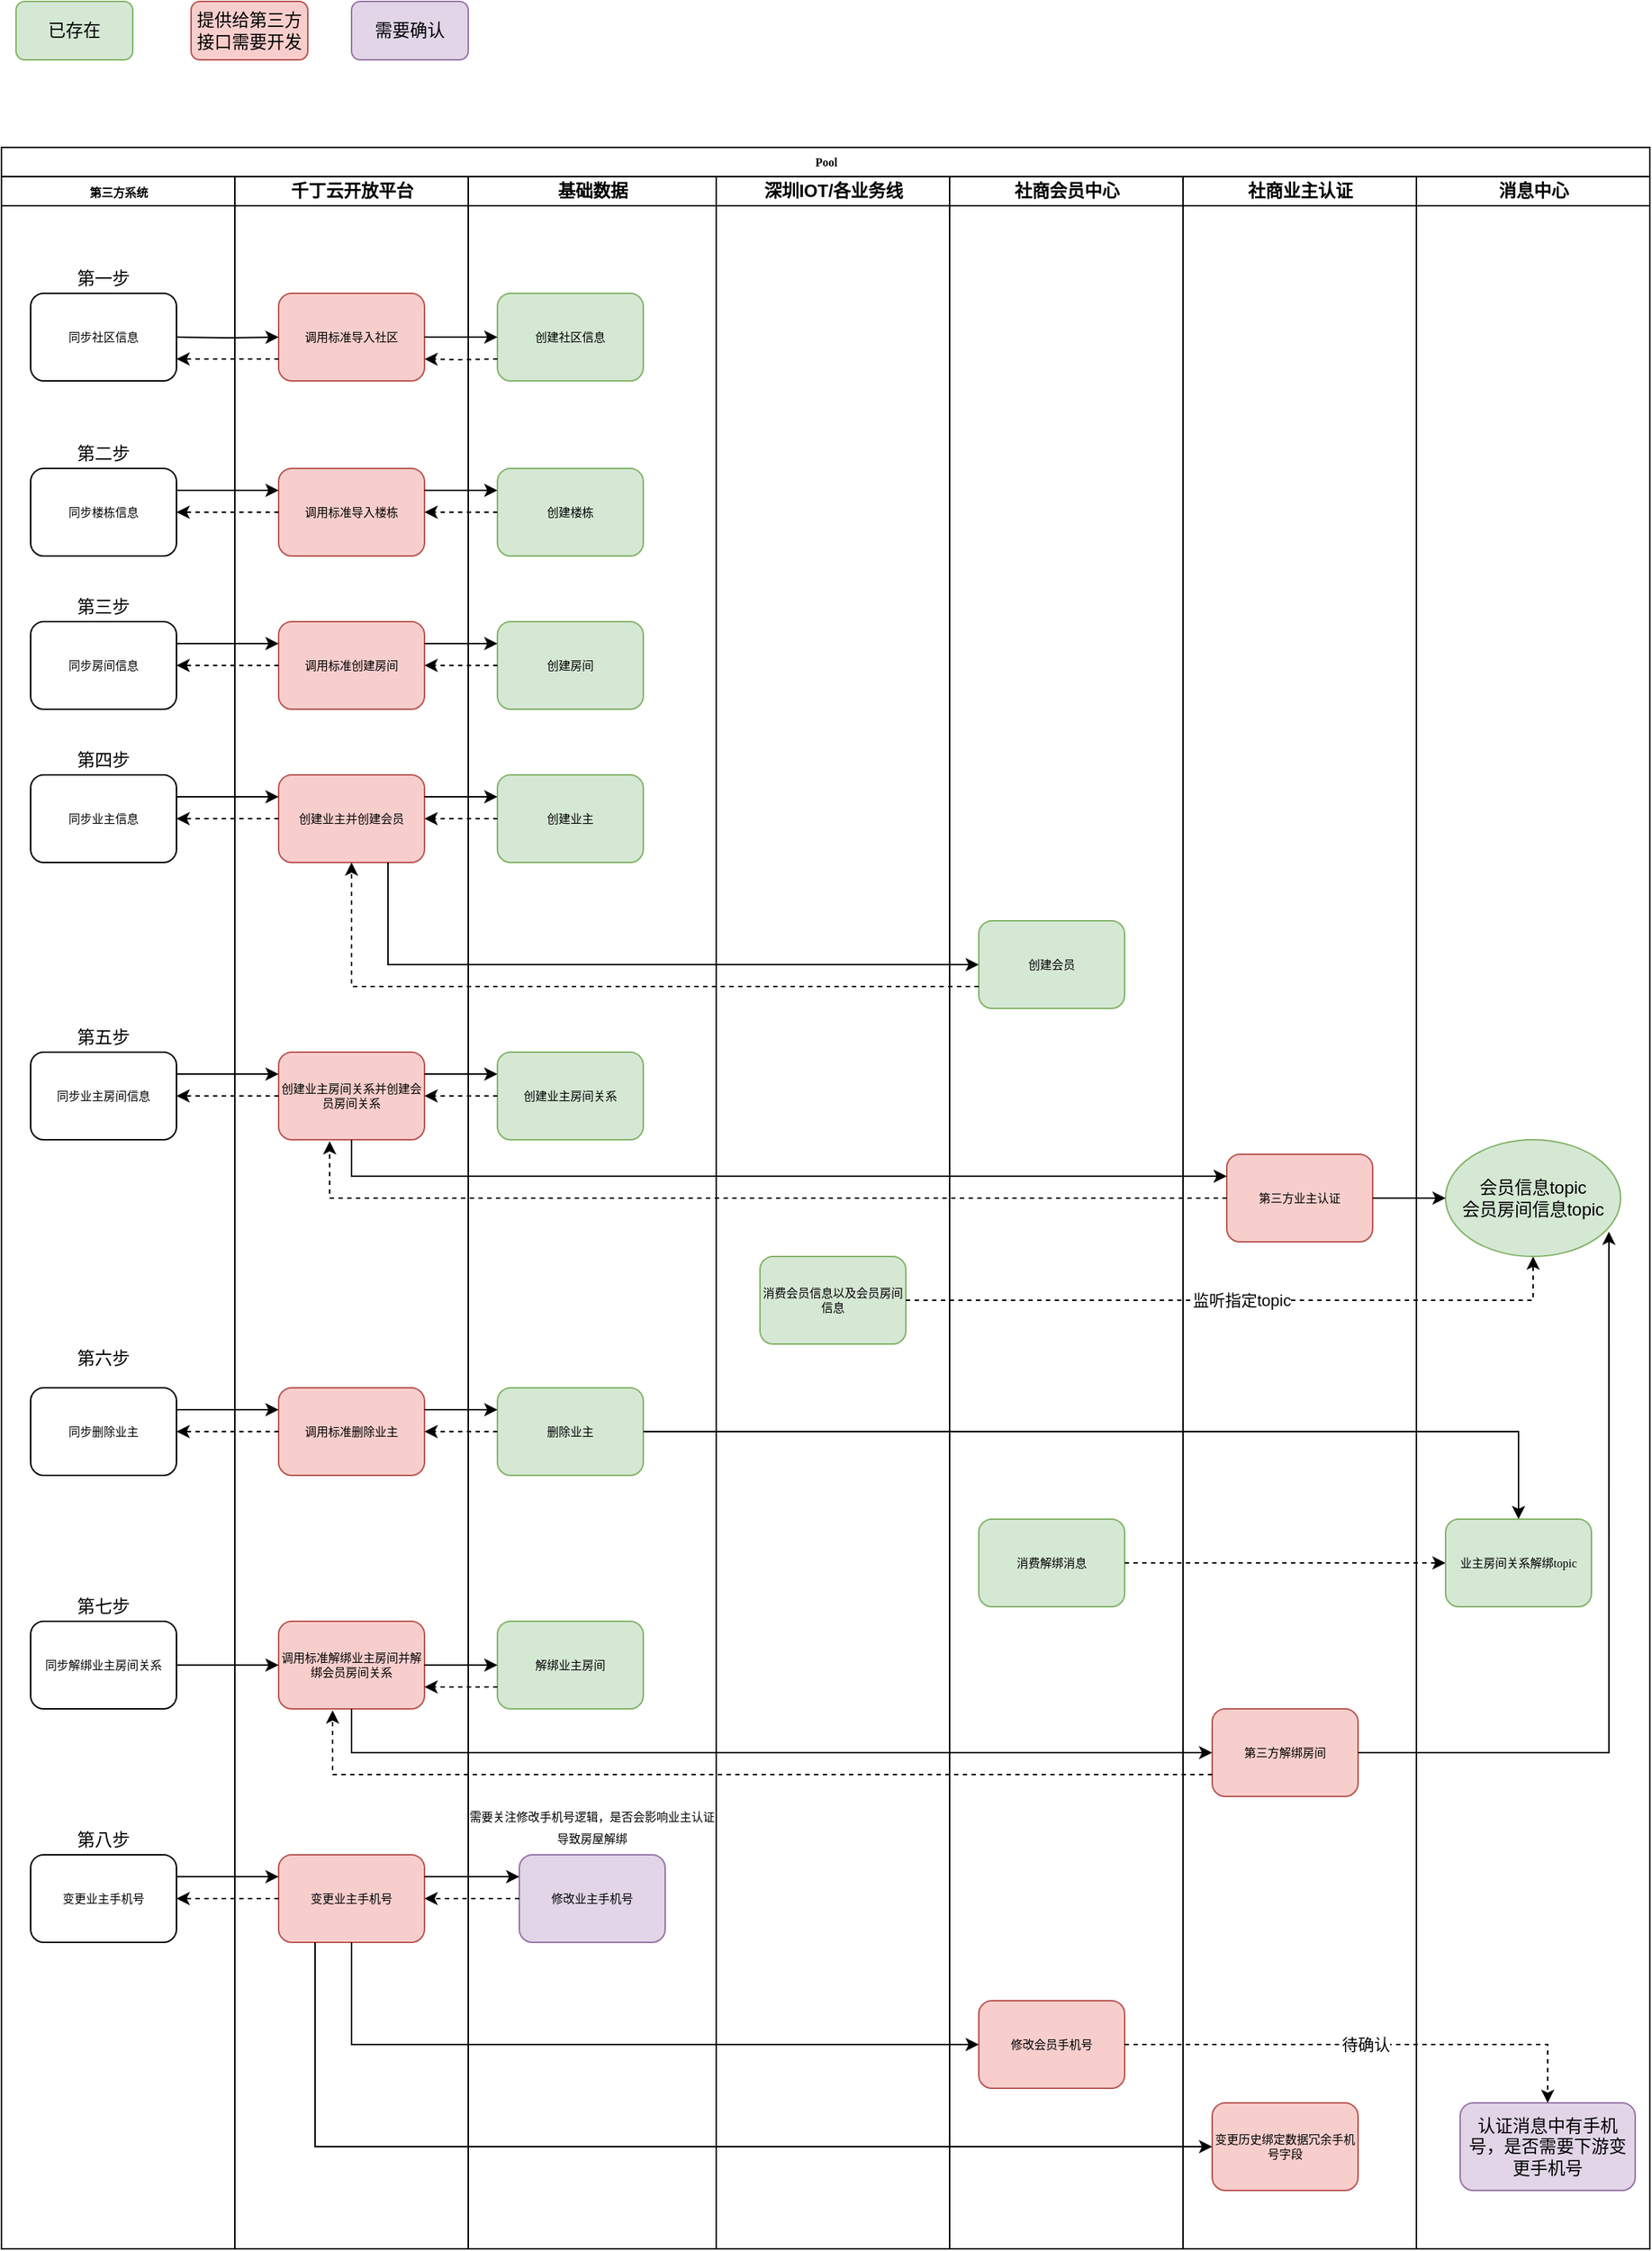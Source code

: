 <mxfile version="13.8.1" type="github"><diagram name="Page-1" id="74e2e168-ea6b-b213-b513-2b3c1d86103e"><mxGraphModel dx="1426" dy="714" grid="1" gridSize="10" guides="1" tooltips="1" connect="1" arrows="1" fold="1" page="1" pageScale="1" pageWidth="1100" pageHeight="850" background="#ffffff" math="0" shadow="0"><root><mxCell id="0"/><mxCell id="1" parent="0"/><mxCell id="lQ-Na-0P717WjLb3G3Y6-2" value="已存在" style="rounded=1;whiteSpace=wrap;html=1;fillColor=#d5e8d4;strokeColor=#82b366;" parent="1" vertex="1"><mxGeometry x="70" y="10" width="80" height="40" as="geometry"/></mxCell><mxCell id="lQ-Na-0P717WjLb3G3Y6-3" value="提供给第三方接口需要开发" style="rounded=1;whiteSpace=wrap;html=1;fillColor=#f8cecc;strokeColor=#b85450;" parent="1" vertex="1"><mxGeometry x="190" y="10" width="80" height="40" as="geometry"/></mxCell><mxCell id="lQ-Na-0P717WjLb3G3Y6-4" value="需要确认" style="rounded=1;whiteSpace=wrap;html=1;fillColor=#e1d5e7;strokeColor=#9673a6;" parent="1" vertex="1"><mxGeometry x="300" y="10" width="80" height="40" as="geometry"/></mxCell><mxCell id="77e6c97f196da883-1" value="Pool" style="swimlane;html=1;childLayout=stackLayout;startSize=20;rounded=0;shadow=0;labelBackgroundColor=none;strokeWidth=1;fontFamily=Verdana;fontSize=8;align=center;" parent="1" vertex="1"><mxGeometry x="60" y="110" width="1130" height="1440" as="geometry"/></mxCell><mxCell id="KJna1edvq92bwPcLwLJ1-3" value="&lt;font face=&quot;verdana&quot;&gt;&lt;span style=&quot;font-size: 8px&quot;&gt;第三方系统&lt;/span&gt;&lt;/font&gt;" style="swimlane;html=1;startSize=20;" parent="77e6c97f196da883-1" vertex="1"><mxGeometry y="20" width="160" height="1420" as="geometry"/></mxCell><mxCell id="KJna1edvq92bwPcLwLJ1-111" value="第七步" style="text;html=1;strokeColor=none;fillColor=none;align=center;verticalAlign=middle;whiteSpace=wrap;rounded=0;" parent="KJna1edvq92bwPcLwLJ1-3" vertex="1"><mxGeometry x="50" y="970" width="40" height="20" as="geometry"/></mxCell><mxCell id="KJna1edvq92bwPcLwLJ1-110" value="第六步" style="text;html=1;strokeColor=none;fillColor=none;align=center;verticalAlign=middle;whiteSpace=wrap;rounded=0;" parent="KJna1edvq92bwPcLwLJ1-3" vertex="1"><mxGeometry x="50" y="800" width="40" height="20" as="geometry"/></mxCell><mxCell id="KJna1edvq92bwPcLwLJ1-92" value="变更业主手机号" style="rounded=1;whiteSpace=wrap;html=1;shadow=0;labelBackgroundColor=none;strokeWidth=1;fontFamily=Verdana;fontSize=8;align=center;" parent="KJna1edvq92bwPcLwLJ1-3" vertex="1"><mxGeometry x="20" y="1150" width="100" height="60" as="geometry"/></mxCell><mxCell id="KJna1edvq92bwPcLwLJ1-82" value="同步解绑业主房间关系" style="rounded=1;whiteSpace=wrap;html=1;shadow=0;labelBackgroundColor=none;strokeWidth=1;fontFamily=Verdana;fontSize=8;align=center;" parent="KJna1edvq92bwPcLwLJ1-3" vertex="1"><mxGeometry x="20" y="990" width="100" height="60" as="geometry"/></mxCell><mxCell id="KJna1edvq92bwPcLwLJ1-70" value="同步删除业主" style="rounded=1;whiteSpace=wrap;html=1;shadow=0;labelBackgroundColor=none;strokeWidth=1;fontFamily=Verdana;fontSize=8;align=center;" parent="KJna1edvq92bwPcLwLJ1-3" vertex="1"><mxGeometry x="20" y="830" width="100" height="60" as="geometry"/></mxCell><mxCell id="KJna1edvq92bwPcLwLJ1-56" value="同步业主房间信息" style="rounded=1;whiteSpace=wrap;html=1;shadow=0;labelBackgroundColor=none;strokeWidth=1;fontFamily=Verdana;fontSize=8;align=center;" parent="KJna1edvq92bwPcLwLJ1-3" vertex="1"><mxGeometry x="20" y="600" width="100" height="60" as="geometry"/></mxCell><mxCell id="KJna1edvq92bwPcLwLJ1-47" value="第四步" style="text;html=1;strokeColor=none;fillColor=none;align=center;verticalAlign=middle;whiteSpace=wrap;rounded=0;" parent="KJna1edvq92bwPcLwLJ1-3" vertex="1"><mxGeometry x="50" y="390" width="40" height="20" as="geometry"/></mxCell><mxCell id="KJna1edvq92bwPcLwLJ1-46" value="第三步" style="text;html=1;strokeColor=none;fillColor=none;align=center;verticalAlign=middle;whiteSpace=wrap;rounded=0;" parent="KJna1edvq92bwPcLwLJ1-3" vertex="1"><mxGeometry x="50" y="285" width="40" height="20" as="geometry"/></mxCell><mxCell id="KJna1edvq92bwPcLwLJ1-28" value="同步业主信息" style="rounded=1;whiteSpace=wrap;html=1;shadow=0;labelBackgroundColor=none;strokeWidth=1;fontFamily=Verdana;fontSize=8;align=center;" parent="KJna1edvq92bwPcLwLJ1-3" vertex="1"><mxGeometry x="20" y="410" width="100" height="60" as="geometry"/></mxCell><mxCell id="KJna1edvq92bwPcLwLJ1-21" value="同步房间信息" style="rounded=1;whiteSpace=wrap;html=1;shadow=0;labelBackgroundColor=none;strokeWidth=1;fontFamily=Verdana;fontSize=8;align=center;" parent="KJna1edvq92bwPcLwLJ1-3" vertex="1"><mxGeometry x="20" y="305" width="100" height="60" as="geometry"/></mxCell><mxCell id="KJna1edvq92bwPcLwLJ1-14" value="同步楼栋信息" style="rounded=1;whiteSpace=wrap;html=1;shadow=0;labelBackgroundColor=none;strokeWidth=1;fontFamily=Verdana;fontSize=8;align=center;" parent="KJna1edvq92bwPcLwLJ1-3" vertex="1"><mxGeometry x="20" y="200" width="100" height="60" as="geometry"/></mxCell><mxCell id="KJna1edvq92bwPcLwLJ1-12" value="同步社区信息" style="rounded=1;whiteSpace=wrap;html=1;shadow=0;labelBackgroundColor=none;strokeWidth=1;fontFamily=Verdana;fontSize=8;align=center;" parent="KJna1edvq92bwPcLwLJ1-3" vertex="1"><mxGeometry x="20" y="80" width="100" height="60" as="geometry"/></mxCell><mxCell id="KJna1edvq92bwPcLwLJ1-38" value="第一步" style="text;html=1;strokeColor=none;fillColor=none;align=center;verticalAlign=middle;whiteSpace=wrap;rounded=0;" parent="KJna1edvq92bwPcLwLJ1-3" vertex="1"><mxGeometry x="50" y="60" width="40" height="20" as="geometry"/></mxCell><mxCell id="KJna1edvq92bwPcLwLJ1-45" value="第二步" style="text;html=1;strokeColor=none;fillColor=none;align=center;verticalAlign=middle;whiteSpace=wrap;rounded=0;" parent="KJna1edvq92bwPcLwLJ1-3" vertex="1"><mxGeometry x="50" y="180" width="40" height="20" as="geometry"/></mxCell><mxCell id="KJna1edvq92bwPcLwLJ1-109" value="第五步" style="text;html=1;strokeColor=none;fillColor=none;align=center;verticalAlign=middle;whiteSpace=wrap;rounded=0;" parent="KJna1edvq92bwPcLwLJ1-3" vertex="1"><mxGeometry x="50" y="580" width="40" height="20" as="geometry"/></mxCell><mxCell id="KJna1edvq92bwPcLwLJ1-112" value="第八步" style="text;html=1;strokeColor=none;fillColor=none;align=center;verticalAlign=middle;whiteSpace=wrap;rounded=0;" parent="KJna1edvq92bwPcLwLJ1-3" vertex="1"><mxGeometry x="50" y="1130" width="40" height="20" as="geometry"/></mxCell><mxCell id="77e6c97f196da883-3" value="千丁云开放平台" style="swimlane;html=1;startSize=20;" parent="77e6c97f196da883-1" vertex="1"><mxGeometry x="160" y="20" width="160" height="1420" as="geometry"/></mxCell><mxCell id="KJna1edvq92bwPcLwLJ1-57" value="创建业主房间关系并创建会员房间关系" style="rounded=1;whiteSpace=wrap;html=1;shadow=0;labelBackgroundColor=none;strokeWidth=1;fontFamily=Verdana;fontSize=8;align=center;fillColor=#f8cecc;strokeColor=#b85450;" parent="77e6c97f196da883-3" vertex="1"><mxGeometry x="30" y="600" width="100" height="60" as="geometry"/></mxCell><mxCell id="KJna1edvq92bwPcLwLJ1-32" value="创建业主并创建会员" style="rounded=1;whiteSpace=wrap;html=1;shadow=0;labelBackgroundColor=none;strokeWidth=1;fontFamily=Verdana;fontSize=8;align=center;fillColor=#f8cecc;strokeColor=#b85450;" parent="77e6c97f196da883-3" vertex="1"><mxGeometry x="30" y="410" width="100" height="60" as="geometry"/></mxCell><mxCell id="KJna1edvq92bwPcLwLJ1-22" value="调用标准创建房间" style="rounded=1;whiteSpace=wrap;html=1;shadow=0;labelBackgroundColor=none;strokeWidth=1;fontFamily=Verdana;fontSize=8;align=center;fillColor=#f8cecc;strokeColor=#b85450;" parent="77e6c97f196da883-3" vertex="1"><mxGeometry x="30" y="305" width="100" height="60" as="geometry"/></mxCell><mxCell id="KJna1edvq92bwPcLwLJ1-4" value="调用标准导入社区" style="rounded=1;whiteSpace=wrap;html=1;shadow=0;labelBackgroundColor=none;strokeWidth=1;fontFamily=Verdana;fontSize=8;align=center;fillColor=#f8cecc;strokeColor=#b85450;" parent="77e6c97f196da883-3" vertex="1"><mxGeometry x="30" y="80" width="100" height="60" as="geometry"/></mxCell><mxCell id="KJna1edvq92bwPcLwLJ1-15" value="调用标准导入楼栋" style="rounded=1;whiteSpace=wrap;html=1;shadow=0;labelBackgroundColor=none;strokeWidth=1;fontFamily=Verdana;fontSize=8;align=center;fillColor=#f8cecc;strokeColor=#b85450;" parent="77e6c97f196da883-3" vertex="1"><mxGeometry x="30" y="200" width="100" height="60" as="geometry"/></mxCell><mxCell id="KJna1edvq92bwPcLwLJ1-72" value="调用标准删除业主" style="rounded=1;whiteSpace=wrap;html=1;shadow=0;labelBackgroundColor=none;strokeWidth=1;fontFamily=Verdana;fontSize=8;align=center;fillColor=#f8cecc;strokeColor=#b85450;" parent="77e6c97f196da883-3" vertex="1"><mxGeometry x="30" y="830" width="100" height="60" as="geometry"/></mxCell><mxCell id="KJna1edvq92bwPcLwLJ1-83" value="调用标准解绑业主房间并解绑会员房间关系" style="rounded=1;whiteSpace=wrap;html=1;shadow=0;labelBackgroundColor=none;strokeWidth=1;fontFamily=Verdana;fontSize=8;align=center;fillColor=#f8cecc;strokeColor=#b85450;" parent="77e6c97f196da883-3" vertex="1"><mxGeometry x="30" y="990" width="100" height="60" as="geometry"/></mxCell><mxCell id="KJna1edvq92bwPcLwLJ1-93" value="变更业主手机号" style="rounded=1;whiteSpace=wrap;html=1;shadow=0;labelBackgroundColor=none;strokeWidth=1;fontFamily=Verdana;fontSize=8;align=center;fillColor=#f8cecc;strokeColor=#b85450;" parent="77e6c97f196da883-3" vertex="1"><mxGeometry x="30" y="1150" width="100" height="60" as="geometry"/></mxCell><mxCell id="77e6c97f196da883-4" value="基础数据" style="swimlane;html=1;startSize=20;" parent="77e6c97f196da883-1" vertex="1"><mxGeometry x="320" y="20" width="170" height="1420" as="geometry"/></mxCell><mxCell id="KJna1edvq92bwPcLwLJ1-85" value="解绑业主房间" style="rounded=1;whiteSpace=wrap;html=1;shadow=0;labelBackgroundColor=none;strokeWidth=1;fontFamily=Verdana;fontSize=8;align=center;fillColor=#d5e8d4;strokeColor=#82b366;" parent="77e6c97f196da883-4" vertex="1"><mxGeometry x="20" y="990" width="100" height="60" as="geometry"/></mxCell><mxCell id="KJna1edvq92bwPcLwLJ1-16" value="创建楼栋" style="rounded=1;whiteSpace=wrap;html=1;shadow=0;labelBackgroundColor=none;strokeWidth=1;fontFamily=Verdana;fontSize=8;align=center;fillColor=#d5e8d4;strokeColor=#82b366;" parent="77e6c97f196da883-4" vertex="1"><mxGeometry x="20" y="200" width="100" height="60" as="geometry"/></mxCell><mxCell id="KJna1edvq92bwPcLwLJ1-11" value="创建社区信息" style="rounded=1;whiteSpace=wrap;html=1;shadow=0;labelBackgroundColor=none;strokeWidth=1;fontFamily=Verdana;fontSize=8;align=center;fillColor=#d5e8d4;strokeColor=#82b366;" parent="77e6c97f196da883-4" vertex="1"><mxGeometry x="20" y="80" width="100" height="60" as="geometry"/></mxCell><mxCell id="KJna1edvq92bwPcLwLJ1-23" value="创建房间" style="rounded=1;whiteSpace=wrap;html=1;shadow=0;labelBackgroundColor=none;strokeWidth=1;fontFamily=Verdana;fontSize=8;align=center;fillColor=#d5e8d4;strokeColor=#82b366;" parent="77e6c97f196da883-4" vertex="1"><mxGeometry x="20" y="305" width="100" height="60" as="geometry"/></mxCell><mxCell id="KJna1edvq92bwPcLwLJ1-33" value="创建业主" style="rounded=1;whiteSpace=wrap;html=1;shadow=0;labelBackgroundColor=none;strokeWidth=1;fontFamily=Verdana;fontSize=8;align=center;fillColor=#d5e8d4;strokeColor=#82b366;" parent="77e6c97f196da883-4" vertex="1"><mxGeometry x="20" y="410" width="100" height="60" as="geometry"/></mxCell><mxCell id="KJna1edvq92bwPcLwLJ1-73" value="删除业主" style="rounded=1;whiteSpace=wrap;html=1;shadow=0;labelBackgroundColor=none;strokeWidth=1;fontFamily=Verdana;fontSize=8;align=center;fillColor=#d5e8d4;strokeColor=#82b366;" parent="77e6c97f196da883-4" vertex="1"><mxGeometry x="20" y="830" width="100" height="60" as="geometry"/></mxCell><mxCell id="gTNsOxyCg-WbIhTcmu8a-1" value="创建业主房间关系" style="rounded=1;whiteSpace=wrap;html=1;shadow=0;labelBackgroundColor=none;strokeWidth=1;fontFamily=Verdana;fontSize=8;align=center;fillColor=#d5e8d4;strokeColor=#82b366;" parent="77e6c97f196da883-4" vertex="1"><mxGeometry x="20" y="600" width="100" height="60" as="geometry"/></mxCell><mxCell id="KJna1edvq92bwPcLwLJ1-97" value="&lt;span style=&quot;font-family: &amp;#34;verdana&amp;#34; ; font-size: 8px&quot;&gt;需要关注修改手机号逻辑，是否会影响业主认证导致房屋解绑&lt;/span&gt;" style="text;html=1;strokeColor=none;fillColor=none;align=center;verticalAlign=middle;whiteSpace=wrap;rounded=0;" parent="77e6c97f196da883-4" vertex="1"><mxGeometry y="1120" width="170" height="20" as="geometry"/></mxCell><mxCell id="KJna1edvq92bwPcLwLJ1-98" value="修改业主手机号" style="rounded=1;whiteSpace=wrap;html=1;shadow=0;labelBackgroundColor=none;strokeWidth=1;fontFamily=Verdana;fontSize=8;align=center;fillColor=#e1d5e7;strokeColor=#9673a6;" parent="77e6c97f196da883-4" vertex="1"><mxGeometry x="35" y="1150" width="100" height="60" as="geometry"/></mxCell><mxCell id="77e6c97f196da883-5" value="深圳IOT/各业务线" style="swimlane;html=1;startSize=20;" parent="77e6c97f196da883-1" vertex="1"><mxGeometry x="490" y="20" width="160" height="1420" as="geometry"/></mxCell><mxCell id="KJna1edvq92bwPcLwLJ1-68" value="消费会员信息以及会员房间信息" style="rounded=1;whiteSpace=wrap;html=1;shadow=0;labelBackgroundColor=none;strokeWidth=1;fontFamily=Verdana;fontSize=8;align=center;fillColor=#d5e8d4;strokeColor=#82b366;" parent="77e6c97f196da883-5" vertex="1"><mxGeometry x="30" y="740" width="100" height="60" as="geometry"/></mxCell><mxCell id="77e6c97f196da883-6" value="社商会员中心" style="swimlane;html=1;startSize=20;" parent="77e6c97f196da883-1" vertex="1"><mxGeometry x="650" y="20" width="160" height="1420" as="geometry"/></mxCell><mxCell id="KJna1edvq92bwPcLwLJ1-50" value="创建会员" style="rounded=1;whiteSpace=wrap;html=1;shadow=0;labelBackgroundColor=none;strokeWidth=1;fontFamily=Verdana;fontSize=8;align=center;fillColor=#d5e8d4;strokeColor=#82b366;" parent="77e6c97f196da883-6" vertex="1"><mxGeometry x="20" y="510" width="100" height="60" as="geometry"/></mxCell><mxCell id="KJna1edvq92bwPcLwLJ1-80" value="消费解绑消息" style="rounded=1;whiteSpace=wrap;html=1;shadow=0;labelBackgroundColor=none;strokeWidth=1;fontFamily=Verdana;fontSize=8;align=center;fillColor=#d5e8d4;strokeColor=#82b366;" parent="77e6c97f196da883-6" vertex="1"><mxGeometry x="20" y="920" width="100" height="60" as="geometry"/></mxCell><mxCell id="KJna1edvq92bwPcLwLJ1-100" value="修改会员手机号" style="rounded=1;whiteSpace=wrap;html=1;shadow=0;labelBackgroundColor=none;strokeWidth=1;fontFamily=Verdana;fontSize=8;align=center;fillColor=#f8cecc;strokeColor=#b85450;" parent="77e6c97f196da883-6" vertex="1"><mxGeometry x="20" y="1250" width="100" height="60" as="geometry"/></mxCell><mxCell id="77e6c97f196da883-7" value="社商业主认证" style="swimlane;html=1;startSize=20;" parent="77e6c97f196da883-1" vertex="1"><mxGeometry x="810" y="20" width="160" height="1420" as="geometry"/></mxCell><mxCell id="KJna1edvq92bwPcLwLJ1-102" value="变更历史绑定数据冗余手机号字段" style="rounded=1;whiteSpace=wrap;html=1;shadow=0;labelBackgroundColor=none;strokeWidth=1;fontFamily=Verdana;fontSize=8;align=center;fillColor=#f8cecc;strokeColor=#b85450;" parent="77e6c97f196da883-7" vertex="1"><mxGeometry x="20" y="1320" width="100" height="60" as="geometry"/></mxCell><mxCell id="KJna1edvq92bwPcLwLJ1-87" value="第三方解绑房间" style="rounded=1;whiteSpace=wrap;html=1;shadow=0;labelBackgroundColor=none;strokeWidth=1;fontFamily=Verdana;fontSize=8;align=center;fillColor=#f8cecc;strokeColor=#b85450;" parent="77e6c97f196da883-7" vertex="1"><mxGeometry x="20" y="1050" width="100" height="60" as="geometry"/></mxCell><mxCell id="KJna1edvq92bwPcLwLJ1-58" value="第三方业主认证" style="rounded=1;whiteSpace=wrap;html=1;shadow=0;labelBackgroundColor=none;strokeWidth=1;fontFamily=Verdana;fontSize=8;align=center;fillColor=#f8cecc;strokeColor=#b85450;" parent="77e6c97f196da883-7" vertex="1"><mxGeometry x="30" y="670" width="100" height="60" as="geometry"/></mxCell><mxCell id="KJna1edvq92bwPcLwLJ1-6" value="" style="edgeStyle=orthogonalEdgeStyle;rounded=0;orthogonalLoop=1;jettySize=auto;html=1;exitX=1;exitY=0.5;exitDx=0;exitDy=0;" parent="77e6c97f196da883-1" target="KJna1edvq92bwPcLwLJ1-4" edge="1"><mxGeometry relative="1" as="geometry"><mxPoint x="120" y="130" as="sourcePoint"/></mxGeometry></mxCell><mxCell id="KJna1edvq92bwPcLwLJ1-8" style="edgeStyle=orthogonalEdgeStyle;rounded=0;orthogonalLoop=1;jettySize=auto;html=1;exitX=1;exitY=0.5;exitDx=0;exitDy=0;entryX=0;entryY=0.5;entryDx=0;entryDy=0;" parent="77e6c97f196da883-1" source="KJna1edvq92bwPcLwLJ1-4" edge="1"><mxGeometry relative="1" as="geometry"><mxPoint x="340" y="130" as="targetPoint"/></mxGeometry></mxCell><mxCell id="KJna1edvq92bwPcLwLJ1-9" style="edgeStyle=orthogonalEdgeStyle;rounded=0;orthogonalLoop=1;jettySize=auto;html=1;exitX=0;exitY=0.75;exitDx=0;exitDy=0;entryX=1;entryY=0.75;entryDx=0;entryDy=0;dashed=1;" parent="77e6c97f196da883-1" target="KJna1edvq92bwPcLwLJ1-4" edge="1"><mxGeometry relative="1" as="geometry"><mxPoint x="340" y="145" as="sourcePoint"/></mxGeometry></mxCell><mxCell id="KJna1edvq92bwPcLwLJ1-13" style="edgeStyle=orthogonalEdgeStyle;rounded=0;orthogonalLoop=1;jettySize=auto;html=1;exitX=0;exitY=0.75;exitDx=0;exitDy=0;entryX=1;entryY=0.75;entryDx=0;entryDy=0;dashed=1;" parent="77e6c97f196da883-1" source="KJna1edvq92bwPcLwLJ1-4" target="KJna1edvq92bwPcLwLJ1-12" edge="1"><mxGeometry relative="1" as="geometry"/></mxCell><mxCell id="KJna1edvq92bwPcLwLJ1-17" style="edgeStyle=orthogonalEdgeStyle;rounded=0;orthogonalLoop=1;jettySize=auto;html=1;exitX=1;exitY=0.25;exitDx=0;exitDy=0;entryX=0;entryY=0.25;entryDx=0;entryDy=0;" parent="77e6c97f196da883-1" source="KJna1edvq92bwPcLwLJ1-14" target="KJna1edvq92bwPcLwLJ1-15" edge="1"><mxGeometry relative="1" as="geometry"/></mxCell><mxCell id="KJna1edvq92bwPcLwLJ1-18" style="edgeStyle=orthogonalEdgeStyle;rounded=0;orthogonalLoop=1;jettySize=auto;html=1;exitX=1;exitY=0.25;exitDx=0;exitDy=0;entryX=0;entryY=0.25;entryDx=0;entryDy=0;" parent="77e6c97f196da883-1" source="KJna1edvq92bwPcLwLJ1-15" target="KJna1edvq92bwPcLwLJ1-16" edge="1"><mxGeometry relative="1" as="geometry"/></mxCell><mxCell id="KJna1edvq92bwPcLwLJ1-19" style="edgeStyle=orthogonalEdgeStyle;rounded=0;orthogonalLoop=1;jettySize=auto;html=1;exitX=0;exitY=0.5;exitDx=0;exitDy=0;entryX=1;entryY=0.5;entryDx=0;entryDy=0;dashed=1;" parent="77e6c97f196da883-1" source="KJna1edvq92bwPcLwLJ1-16" target="KJna1edvq92bwPcLwLJ1-15" edge="1"><mxGeometry relative="1" as="geometry"/></mxCell><mxCell id="KJna1edvq92bwPcLwLJ1-20" style="edgeStyle=orthogonalEdgeStyle;rounded=0;orthogonalLoop=1;jettySize=auto;html=1;exitX=0;exitY=0.5;exitDx=0;exitDy=0;entryX=1;entryY=0.5;entryDx=0;entryDy=0;dashed=1;" parent="77e6c97f196da883-1" source="KJna1edvq92bwPcLwLJ1-15" target="KJna1edvq92bwPcLwLJ1-14" edge="1"><mxGeometry relative="1" as="geometry"/></mxCell><mxCell id="KJna1edvq92bwPcLwLJ1-24" style="edgeStyle=orthogonalEdgeStyle;rounded=0;orthogonalLoop=1;jettySize=auto;html=1;exitX=1;exitY=0.25;exitDx=0;exitDy=0;entryX=0;entryY=0.25;entryDx=0;entryDy=0;" parent="77e6c97f196da883-1" source="KJna1edvq92bwPcLwLJ1-21" target="KJna1edvq92bwPcLwLJ1-22" edge="1"><mxGeometry relative="1" as="geometry"/></mxCell><mxCell id="KJna1edvq92bwPcLwLJ1-25" style="edgeStyle=orthogonalEdgeStyle;rounded=0;orthogonalLoop=1;jettySize=auto;html=1;exitX=1;exitY=0.25;exitDx=0;exitDy=0;entryX=0;entryY=0.25;entryDx=0;entryDy=0;" parent="77e6c97f196da883-1" source="KJna1edvq92bwPcLwLJ1-22" target="KJna1edvq92bwPcLwLJ1-23" edge="1"><mxGeometry relative="1" as="geometry"/></mxCell><mxCell id="KJna1edvq92bwPcLwLJ1-26" style="edgeStyle=orthogonalEdgeStyle;rounded=0;orthogonalLoop=1;jettySize=auto;html=1;exitX=0;exitY=0.5;exitDx=0;exitDy=0;dashed=1;" parent="77e6c97f196da883-1" source="KJna1edvq92bwPcLwLJ1-23" target="KJna1edvq92bwPcLwLJ1-22" edge="1"><mxGeometry relative="1" as="geometry"/></mxCell><mxCell id="KJna1edvq92bwPcLwLJ1-27" style="edgeStyle=orthogonalEdgeStyle;rounded=0;orthogonalLoop=1;jettySize=auto;html=1;exitX=0;exitY=0.5;exitDx=0;exitDy=0;dashed=1;" parent="77e6c97f196da883-1" source="KJna1edvq92bwPcLwLJ1-22" target="KJna1edvq92bwPcLwLJ1-21" edge="1"><mxGeometry relative="1" as="geometry"/></mxCell><mxCell id="KJna1edvq92bwPcLwLJ1-34" style="edgeStyle=orthogonalEdgeStyle;rounded=0;orthogonalLoop=1;jettySize=auto;html=1;exitX=1;exitY=0.25;exitDx=0;exitDy=0;entryX=0;entryY=0.25;entryDx=0;entryDy=0;" parent="77e6c97f196da883-1" source="KJna1edvq92bwPcLwLJ1-28" target="KJna1edvq92bwPcLwLJ1-32" edge="1"><mxGeometry relative="1" as="geometry"/></mxCell><mxCell id="KJna1edvq92bwPcLwLJ1-35" style="edgeStyle=orthogonalEdgeStyle;rounded=0;orthogonalLoop=1;jettySize=auto;html=1;exitX=1;exitY=0.25;exitDx=0;exitDy=0;entryX=0;entryY=0.25;entryDx=0;entryDy=0;" parent="77e6c97f196da883-1" source="KJna1edvq92bwPcLwLJ1-32" target="KJna1edvq92bwPcLwLJ1-33" edge="1"><mxGeometry relative="1" as="geometry"/></mxCell><mxCell id="KJna1edvq92bwPcLwLJ1-36" style="edgeStyle=orthogonalEdgeStyle;rounded=0;orthogonalLoop=1;jettySize=auto;html=1;exitX=0;exitY=0.5;exitDx=0;exitDy=0;entryX=1;entryY=0.5;entryDx=0;entryDy=0;dashed=1;" parent="77e6c97f196da883-1" source="KJna1edvq92bwPcLwLJ1-33" target="KJna1edvq92bwPcLwLJ1-32" edge="1"><mxGeometry relative="1" as="geometry"/></mxCell><mxCell id="KJna1edvq92bwPcLwLJ1-37" style="edgeStyle=orthogonalEdgeStyle;rounded=0;orthogonalLoop=1;jettySize=auto;html=1;exitX=0;exitY=0.5;exitDx=0;exitDy=0;entryX=1;entryY=0.5;entryDx=0;entryDy=0;dashed=1;" parent="77e6c97f196da883-1" source="KJna1edvq92bwPcLwLJ1-32" target="KJna1edvq92bwPcLwLJ1-28" edge="1"><mxGeometry relative="1" as="geometry"/></mxCell><mxCell id="KJna1edvq92bwPcLwLJ1-59" style="edgeStyle=orthogonalEdgeStyle;rounded=0;orthogonalLoop=1;jettySize=auto;html=1;exitX=1;exitY=0.25;exitDx=0;exitDy=0;entryX=0;entryY=0.25;entryDx=0;entryDy=0;" parent="77e6c97f196da883-1" source="KJna1edvq92bwPcLwLJ1-56" target="KJna1edvq92bwPcLwLJ1-57" edge="1"><mxGeometry relative="1" as="geometry"/></mxCell><mxCell id="KJna1edvq92bwPcLwLJ1-62" style="edgeStyle=orthogonalEdgeStyle;rounded=0;orthogonalLoop=1;jettySize=auto;html=1;exitX=0;exitY=0.5;exitDx=0;exitDy=0;dashed=1;" parent="77e6c97f196da883-1" source="KJna1edvq92bwPcLwLJ1-57" target="KJna1edvq92bwPcLwLJ1-56" edge="1"><mxGeometry relative="1" as="geometry"/></mxCell><mxCell id="KJna1edvq92bwPcLwLJ1-63" style="edgeStyle=orthogonalEdgeStyle;rounded=0;orthogonalLoop=1;jettySize=auto;html=1;exitX=0.75;exitY=1;exitDx=0;exitDy=0;entryX=0;entryY=0.5;entryDx=0;entryDy=0;" parent="77e6c97f196da883-1" source="KJna1edvq92bwPcLwLJ1-32" target="KJna1edvq92bwPcLwLJ1-50" edge="1"><mxGeometry relative="1" as="geometry"><mxPoint x="640" y="560" as="targetPoint"/></mxGeometry></mxCell><mxCell id="KJna1edvq92bwPcLwLJ1-64" style="edgeStyle=orthogonalEdgeStyle;rounded=0;orthogonalLoop=1;jettySize=auto;html=1;exitX=0;exitY=0.75;exitDx=0;exitDy=0;entryX=0.5;entryY=1;entryDx=0;entryDy=0;dashed=1;" parent="77e6c97f196da883-1" source="KJna1edvq92bwPcLwLJ1-50" target="KJna1edvq92bwPcLwLJ1-32" edge="1"><mxGeometry relative="1" as="geometry"/></mxCell><mxCell id="KJna1edvq92bwPcLwLJ1-69" value="监听指定topic" style="edgeStyle=orthogonalEdgeStyle;rounded=0;orthogonalLoop=1;jettySize=auto;html=1;exitX=1;exitY=0.5;exitDx=0;exitDy=0;entryX=0.5;entryY=1;entryDx=0;entryDy=0;dashed=1;" parent="77e6c97f196da883-1" source="KJna1edvq92bwPcLwLJ1-68" target="KJna1edvq92bwPcLwLJ1-65" edge="1"><mxGeometry relative="1" as="geometry"/></mxCell><mxCell id="KJna1edvq92bwPcLwLJ1-74" style="edgeStyle=orthogonalEdgeStyle;rounded=0;orthogonalLoop=1;jettySize=auto;html=1;exitX=1;exitY=0.25;exitDx=0;exitDy=0;entryX=0;entryY=0.25;entryDx=0;entryDy=0;" parent="77e6c97f196da883-1" source="KJna1edvq92bwPcLwLJ1-70" target="KJna1edvq92bwPcLwLJ1-72" edge="1"><mxGeometry relative="1" as="geometry"/></mxCell><mxCell id="KJna1edvq92bwPcLwLJ1-75" style="edgeStyle=orthogonalEdgeStyle;rounded=0;orthogonalLoop=1;jettySize=auto;html=1;exitX=1;exitY=0.25;exitDx=0;exitDy=0;entryX=0;entryY=0.25;entryDx=0;entryDy=0;" parent="77e6c97f196da883-1" source="KJna1edvq92bwPcLwLJ1-72" target="KJna1edvq92bwPcLwLJ1-73" edge="1"><mxGeometry relative="1" as="geometry"/></mxCell><mxCell id="KJna1edvq92bwPcLwLJ1-77" style="edgeStyle=orthogonalEdgeStyle;rounded=0;orthogonalLoop=1;jettySize=auto;html=1;exitX=1;exitY=0.5;exitDx=0;exitDy=0;entryX=0.5;entryY=0;entryDx=0;entryDy=0;" parent="77e6c97f196da883-1" source="KJna1edvq92bwPcLwLJ1-73" target="KJna1edvq92bwPcLwLJ1-76" edge="1"><mxGeometry relative="1" as="geometry"/></mxCell><mxCell id="KJna1edvq92bwPcLwLJ1-78" style="edgeStyle=orthogonalEdgeStyle;rounded=0;orthogonalLoop=1;jettySize=auto;html=1;exitX=0;exitY=0.5;exitDx=0;exitDy=0;entryX=1;entryY=0.5;entryDx=0;entryDy=0;dashed=1;" parent="77e6c97f196da883-1" source="KJna1edvq92bwPcLwLJ1-73" target="KJna1edvq92bwPcLwLJ1-72" edge="1"><mxGeometry relative="1" as="geometry"/></mxCell><mxCell id="KJna1edvq92bwPcLwLJ1-79" style="edgeStyle=orthogonalEdgeStyle;rounded=0;orthogonalLoop=1;jettySize=auto;html=1;exitX=0;exitY=0.5;exitDx=0;exitDy=0;entryX=1;entryY=0.5;entryDx=0;entryDy=0;dashed=1;" parent="77e6c97f196da883-1" source="KJna1edvq92bwPcLwLJ1-72" target="KJna1edvq92bwPcLwLJ1-70" edge="1"><mxGeometry relative="1" as="geometry"/></mxCell><mxCell id="KJna1edvq92bwPcLwLJ1-81" style="edgeStyle=orthogonalEdgeStyle;rounded=0;orthogonalLoop=1;jettySize=auto;html=1;exitX=1;exitY=0.5;exitDx=0;exitDy=0;entryX=0;entryY=0.5;entryDx=0;entryDy=0;dashed=1;" parent="77e6c97f196da883-1" source="KJna1edvq92bwPcLwLJ1-80" target="KJna1edvq92bwPcLwLJ1-76" edge="1"><mxGeometry relative="1" as="geometry"/></mxCell><mxCell id="KJna1edvq92bwPcLwLJ1-84" style="edgeStyle=orthogonalEdgeStyle;rounded=0;orthogonalLoop=1;jettySize=auto;html=1;exitX=1;exitY=0.5;exitDx=0;exitDy=0;" parent="77e6c97f196da883-1" source="KJna1edvq92bwPcLwLJ1-82" target="KJna1edvq92bwPcLwLJ1-83" edge="1"><mxGeometry relative="1" as="geometry"/></mxCell><mxCell id="KJna1edvq92bwPcLwLJ1-86" style="edgeStyle=orthogonalEdgeStyle;rounded=0;orthogonalLoop=1;jettySize=auto;html=1;exitX=1;exitY=0.5;exitDx=0;exitDy=0;entryX=0;entryY=0.5;entryDx=0;entryDy=0;" parent="77e6c97f196da883-1" source="KJna1edvq92bwPcLwLJ1-83" target="KJna1edvq92bwPcLwLJ1-85" edge="1"><mxGeometry relative="1" as="geometry"/></mxCell><mxCell id="KJna1edvq92bwPcLwLJ1-88" style="edgeStyle=orthogonalEdgeStyle;rounded=0;orthogonalLoop=1;jettySize=auto;html=1;exitX=0.5;exitY=1;exitDx=0;exitDy=0;entryX=0;entryY=0.5;entryDx=0;entryDy=0;" parent="77e6c97f196da883-1" source="KJna1edvq92bwPcLwLJ1-83" target="KJna1edvq92bwPcLwLJ1-87" edge="1"><mxGeometry relative="1" as="geometry"/></mxCell><mxCell id="KJna1edvq92bwPcLwLJ1-90" style="edgeStyle=orthogonalEdgeStyle;rounded=0;orthogonalLoop=1;jettySize=auto;html=1;exitX=0;exitY=0.75;exitDx=0;exitDy=0;entryX=1;entryY=0.75;entryDx=0;entryDy=0;dashed=1;" parent="77e6c97f196da883-1" source="KJna1edvq92bwPcLwLJ1-85" target="KJna1edvq92bwPcLwLJ1-83" edge="1"><mxGeometry relative="1" as="geometry"/></mxCell><mxCell id="KJna1edvq92bwPcLwLJ1-91" style="edgeStyle=orthogonalEdgeStyle;rounded=0;orthogonalLoop=1;jettySize=auto;html=1;exitX=0;exitY=0.75;exitDx=0;exitDy=0;entryX=0.37;entryY=1.017;entryDx=0;entryDy=0;entryPerimeter=0;dashed=1;" parent="77e6c97f196da883-1" source="KJna1edvq92bwPcLwLJ1-87" target="KJna1edvq92bwPcLwLJ1-83" edge="1"><mxGeometry relative="1" as="geometry"/></mxCell><mxCell id="KJna1edvq92bwPcLwLJ1-94" style="edgeStyle=orthogonalEdgeStyle;rounded=0;orthogonalLoop=1;jettySize=auto;html=1;exitX=1;exitY=0.25;exitDx=0;exitDy=0;entryX=0;entryY=0.25;entryDx=0;entryDy=0;" parent="77e6c97f196da883-1" source="KJna1edvq92bwPcLwLJ1-92" target="KJna1edvq92bwPcLwLJ1-93" edge="1"><mxGeometry relative="1" as="geometry"/></mxCell><mxCell id="KJna1edvq92bwPcLwLJ1-99" style="edgeStyle=orthogonalEdgeStyle;rounded=0;orthogonalLoop=1;jettySize=auto;html=1;exitX=1;exitY=0.25;exitDx=0;exitDy=0;entryX=0;entryY=0.25;entryDx=0;entryDy=0;" parent="77e6c97f196da883-1" source="KJna1edvq92bwPcLwLJ1-93" target="KJna1edvq92bwPcLwLJ1-98" edge="1"><mxGeometry relative="1" as="geometry"/></mxCell><mxCell id="KJna1edvq92bwPcLwLJ1-101" style="edgeStyle=orthogonalEdgeStyle;rounded=0;orthogonalLoop=1;jettySize=auto;html=1;exitX=0.5;exitY=1;exitDx=0;exitDy=0;entryX=0;entryY=0.5;entryDx=0;entryDy=0;" parent="77e6c97f196da883-1" source="KJna1edvq92bwPcLwLJ1-93" target="KJna1edvq92bwPcLwLJ1-100" edge="1"><mxGeometry relative="1" as="geometry"/></mxCell><mxCell id="KJna1edvq92bwPcLwLJ1-103" style="edgeStyle=orthogonalEdgeStyle;rounded=0;orthogonalLoop=1;jettySize=auto;html=1;exitX=0.25;exitY=1;exitDx=0;exitDy=0;entryX=0;entryY=0.5;entryDx=0;entryDy=0;" parent="77e6c97f196da883-1" source="KJna1edvq92bwPcLwLJ1-93" target="KJna1edvq92bwPcLwLJ1-102" edge="1"><mxGeometry relative="1" as="geometry"/></mxCell><mxCell id="KJna1edvq92bwPcLwLJ1-104" style="edgeStyle=orthogonalEdgeStyle;rounded=0;orthogonalLoop=1;jettySize=auto;html=1;exitX=0;exitY=0.5;exitDx=0;exitDy=0;dashed=1;" parent="77e6c97f196da883-1" source="KJna1edvq92bwPcLwLJ1-98" target="KJna1edvq92bwPcLwLJ1-93" edge="1"><mxGeometry relative="1" as="geometry"/></mxCell><mxCell id="KJna1edvq92bwPcLwLJ1-105" style="edgeStyle=orthogonalEdgeStyle;rounded=0;orthogonalLoop=1;jettySize=auto;html=1;exitX=0;exitY=0.5;exitDx=0;exitDy=0;entryX=1;entryY=0.5;entryDx=0;entryDy=0;dashed=1;" parent="77e6c97f196da883-1" source="KJna1edvq92bwPcLwLJ1-93" target="KJna1edvq92bwPcLwLJ1-92" edge="1"><mxGeometry relative="1" as="geometry"/></mxCell><mxCell id="KJna1edvq92bwPcLwLJ1-1" value="消息中心" style="swimlane;html=1;startSize=20;" parent="77e6c97f196da883-1" vertex="1"><mxGeometry x="970" y="20" width="160" height="1420" as="geometry"/></mxCell><mxCell id="KJna1edvq92bwPcLwLJ1-76" value="业主房间关系解绑topic" style="rounded=1;whiteSpace=wrap;html=1;shadow=0;labelBackgroundColor=none;strokeWidth=1;fontFamily=Verdana;fontSize=8;align=center;fillColor=#d5e8d4;strokeColor=#82b366;" parent="KJna1edvq92bwPcLwLJ1-1" vertex="1"><mxGeometry x="20" y="920" width="100" height="60" as="geometry"/></mxCell><mxCell id="KJna1edvq92bwPcLwLJ1-65" value="会员信息topic&lt;br&gt;会员房间信息topic" style="ellipse;whiteSpace=wrap;html=1;fillColor=#d5e8d4;strokeColor=#82b366;" parent="KJna1edvq92bwPcLwLJ1-1" vertex="1"><mxGeometry x="20" y="660" width="120" height="80" as="geometry"/></mxCell><mxCell id="KJna1edvq92bwPcLwLJ1-107" value="认证消息中有手机号，是否需要下游变更手机号" style="rounded=1;whiteSpace=wrap;html=1;fillColor=#e1d5e7;strokeColor=#9673a6;" parent="KJna1edvq92bwPcLwLJ1-1" vertex="1"><mxGeometry x="30" y="1320" width="120" height="60" as="geometry"/></mxCell><mxCell id="KJna1edvq92bwPcLwLJ1-108" value="待确认" style="edgeStyle=orthogonalEdgeStyle;rounded=0;orthogonalLoop=1;jettySize=auto;html=1;exitX=1;exitY=0.5;exitDx=0;exitDy=0;entryX=0.5;entryY=0;entryDx=0;entryDy=0;dashed=1;" parent="77e6c97f196da883-1" source="KJna1edvq92bwPcLwLJ1-100" target="KJna1edvq92bwPcLwLJ1-107" edge="1"><mxGeometry relative="1" as="geometry"/></mxCell><mxCell id="gTNsOxyCg-WbIhTcmu8a-2" style="edgeStyle=orthogonalEdgeStyle;rounded=0;orthogonalLoop=1;jettySize=auto;html=1;exitX=1;exitY=0.25;exitDx=0;exitDy=0;entryX=0;entryY=0.25;entryDx=0;entryDy=0;" parent="77e6c97f196da883-1" source="KJna1edvq92bwPcLwLJ1-57" target="gTNsOxyCg-WbIhTcmu8a-1" edge="1"><mxGeometry relative="1" as="geometry"/></mxCell><mxCell id="gTNsOxyCg-WbIhTcmu8a-3" style="edgeStyle=orthogonalEdgeStyle;rounded=0;orthogonalLoop=1;jettySize=auto;html=1;exitX=0;exitY=0.5;exitDx=0;exitDy=0;entryX=1;entryY=0.5;entryDx=0;entryDy=0;dashed=1;" parent="77e6c97f196da883-1" source="gTNsOxyCg-WbIhTcmu8a-1" target="KJna1edvq92bwPcLwLJ1-57" edge="1"><mxGeometry relative="1" as="geometry"><Array as="points"><mxPoint x="320" y="650"/><mxPoint x="320" y="650"/></Array></mxGeometry></mxCell><mxCell id="gTNsOxyCg-WbIhTcmu8a-4" style="edgeStyle=orthogonalEdgeStyle;rounded=0;orthogonalLoop=1;jettySize=auto;html=1;exitX=0.5;exitY=1;exitDx=0;exitDy=0;entryX=0;entryY=0.25;entryDx=0;entryDy=0;" parent="77e6c97f196da883-1" source="KJna1edvq92bwPcLwLJ1-57" target="KJna1edvq92bwPcLwLJ1-58" edge="1"><mxGeometry relative="1" as="geometry"/></mxCell><mxCell id="gTNsOxyCg-WbIhTcmu8a-5" style="edgeStyle=orthogonalEdgeStyle;rounded=0;orthogonalLoop=1;jettySize=auto;html=1;exitX=0;exitY=0.5;exitDx=0;exitDy=0;entryX=0.35;entryY=1.017;entryDx=0;entryDy=0;entryPerimeter=0;dashed=1;" parent="77e6c97f196da883-1" source="KJna1edvq92bwPcLwLJ1-58" target="KJna1edvq92bwPcLwLJ1-57" edge="1"><mxGeometry relative="1" as="geometry"/></mxCell><mxCell id="gTNsOxyCg-WbIhTcmu8a-6" style="edgeStyle=orthogonalEdgeStyle;rounded=0;orthogonalLoop=1;jettySize=auto;html=1;exitX=1;exitY=0.5;exitDx=0;exitDy=0;entryX=0;entryY=0.5;entryDx=0;entryDy=0;" parent="77e6c97f196da883-1" source="KJna1edvq92bwPcLwLJ1-58" target="KJna1edvq92bwPcLwLJ1-65" edge="1"><mxGeometry relative="1" as="geometry"/></mxCell><mxCell id="gTNsOxyCg-WbIhTcmu8a-7" style="edgeStyle=orthogonalEdgeStyle;rounded=0;orthogonalLoop=1;jettySize=auto;html=1;exitX=1;exitY=0.5;exitDx=0;exitDy=0;entryX=0.933;entryY=0.788;entryDx=0;entryDy=0;entryPerimeter=0;" parent="77e6c97f196da883-1" source="KJna1edvq92bwPcLwLJ1-87" target="KJna1edvq92bwPcLwLJ1-65" edge="1"><mxGeometry relative="1" as="geometry"/></mxCell></root></mxGraphModel></diagram></mxfile>